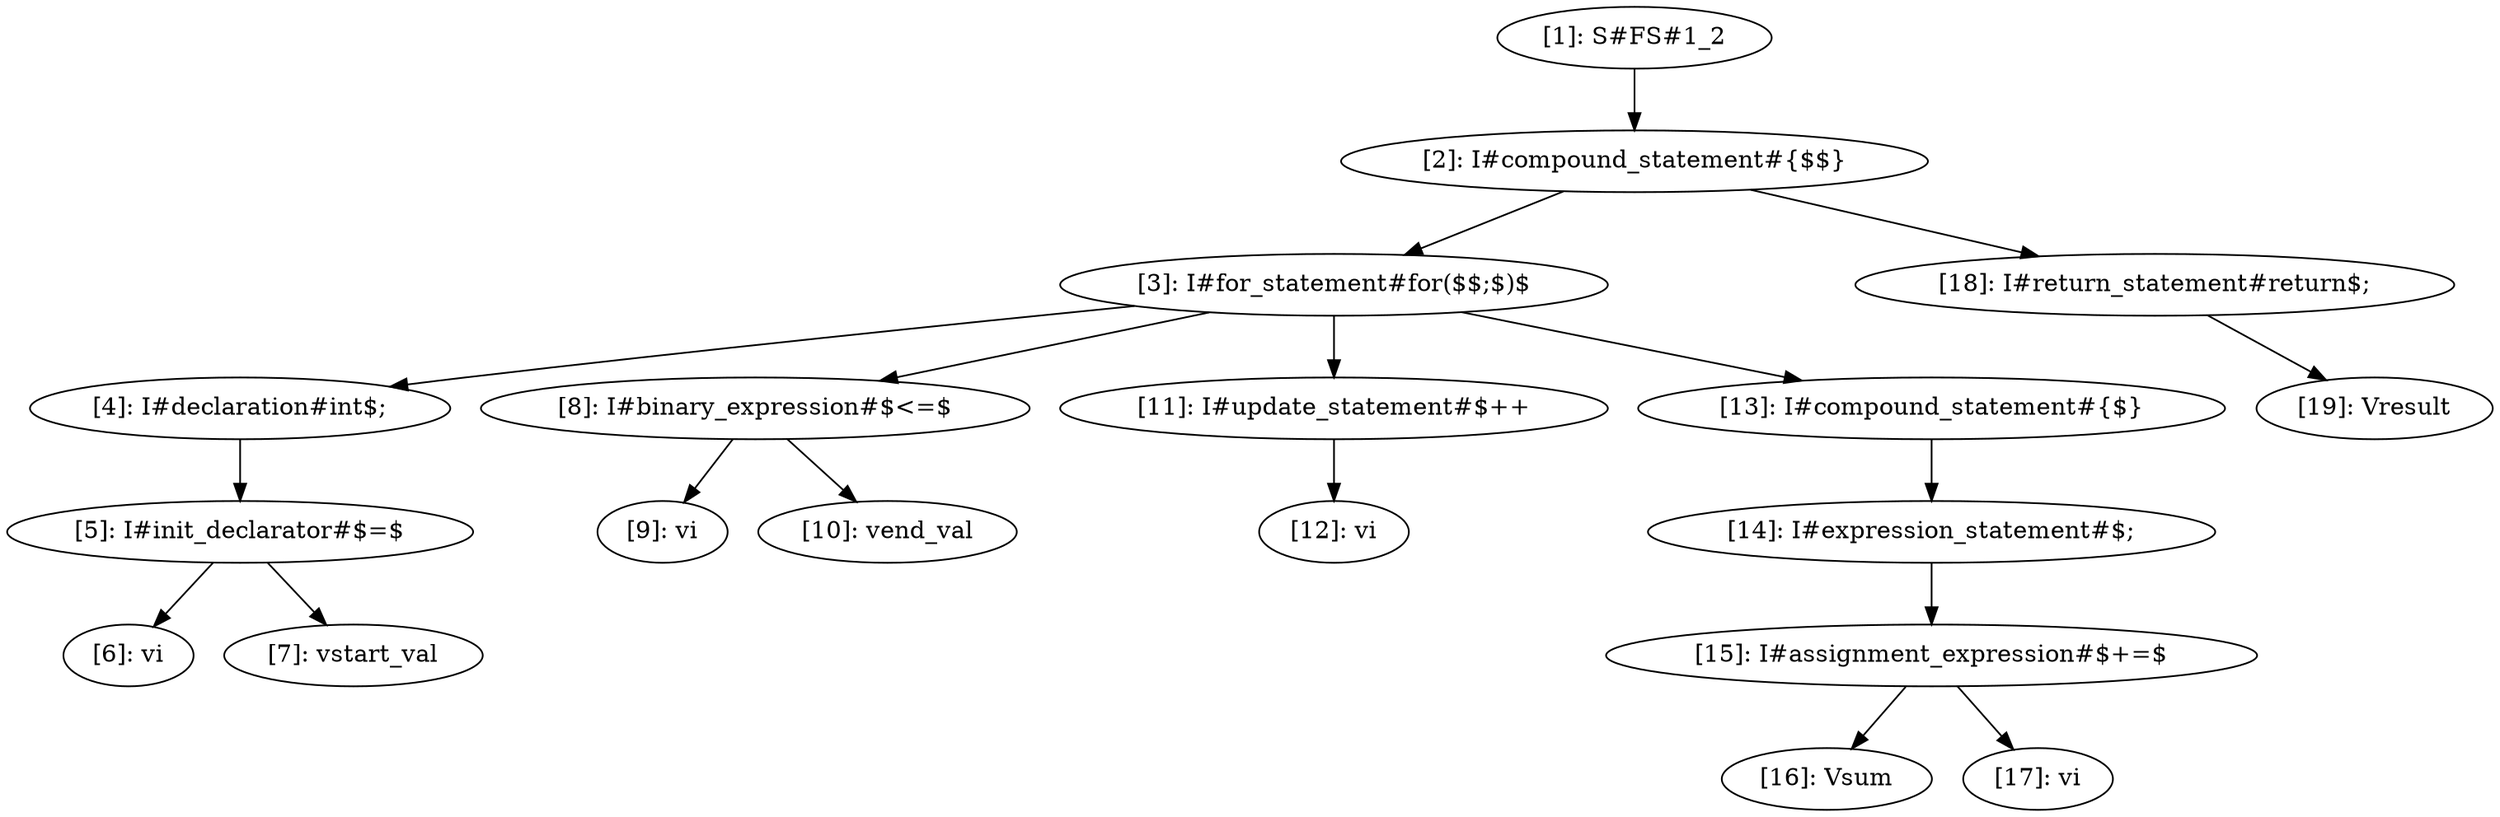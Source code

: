 digraph CASS {
  node [shape=ellipse];
  n1 [label="[1]: S#FS#1_2"];
  n2 [label="[2]: I#compound_statement#{$$}"];
  n3 [label="[3]: I#for_statement#for($$;$)$"];
  n4 [label="[4]: I#declaration#int$;"];
  n5 [label="[5]: I#init_declarator#$=$"];
  n6 [label="[6]: vi"];
  n7 [label="[7]: vstart_val"];
  n8 [label="[8]: I#binary_expression#$<=$"];
  n9 [label="[9]: vi"];
  n10 [label="[10]: vend_val"];
  n11 [label="[11]: I#update_statement#$++"];
  n12 [label="[12]: vi"];
  n13 [label="[13]: I#compound_statement#{$}"];
  n14 [label="[14]: I#expression_statement#$;"];
  n15 [label="[15]: I#assignment_expression#$+=$"];
  n16 [label="[16]: Vsum"];
  n17 [label="[17]: vi"];
  n18 [label="[18]: I#return_statement#return$;"];
  n19 [label="[19]: Vresult"];
  n1 -> n2;
  n2 -> n3;
  n3 -> n4;
  n4 -> n5;
  n5 -> n6;
  n5 -> n7;
  n3 -> n8;
  n8 -> n9;
  n8 -> n10;
  n3 -> n11;
  n11 -> n12;
  n3 -> n13;
  n13 -> n14;
  n14 -> n15;
  n15 -> n16;
  n15 -> n17;
  n2 -> n18;
  n18 -> n19;
}